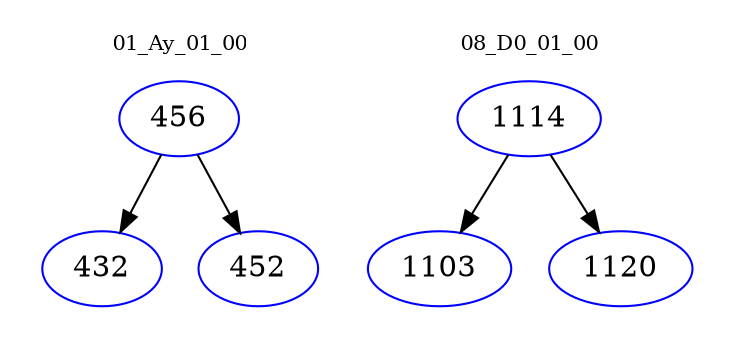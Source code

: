 digraph{
subgraph cluster_0 {
color = white
label = "01_Ay_01_00";
fontsize=10;
T0_456 [label="456", color="blue"]
T0_456 -> T0_432 [color="black"]
T0_432 [label="432", color="blue"]
T0_456 -> T0_452 [color="black"]
T0_452 [label="452", color="blue"]
}
subgraph cluster_1 {
color = white
label = "08_D0_01_00";
fontsize=10;
T1_1114 [label="1114", color="blue"]
T1_1114 -> T1_1103 [color="black"]
T1_1103 [label="1103", color="blue"]
T1_1114 -> T1_1120 [color="black"]
T1_1120 [label="1120", color="blue"]
}
}
